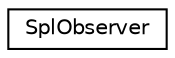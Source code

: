 digraph "Graphical Class Hierarchy"
{
  edge [fontname="Helvetica",fontsize="10",labelfontname="Helvetica",labelfontsize="10"];
  node [fontname="Helvetica",fontsize="10",shape=record];
  rankdir="LR";
  Node1 [label="SplObserver",height=0.2,width=0.4,color="black", fillcolor="white", style="filled",URL="$interfaceSplObserver.html",tooltip="Observer of the observer pattern. "];
}
